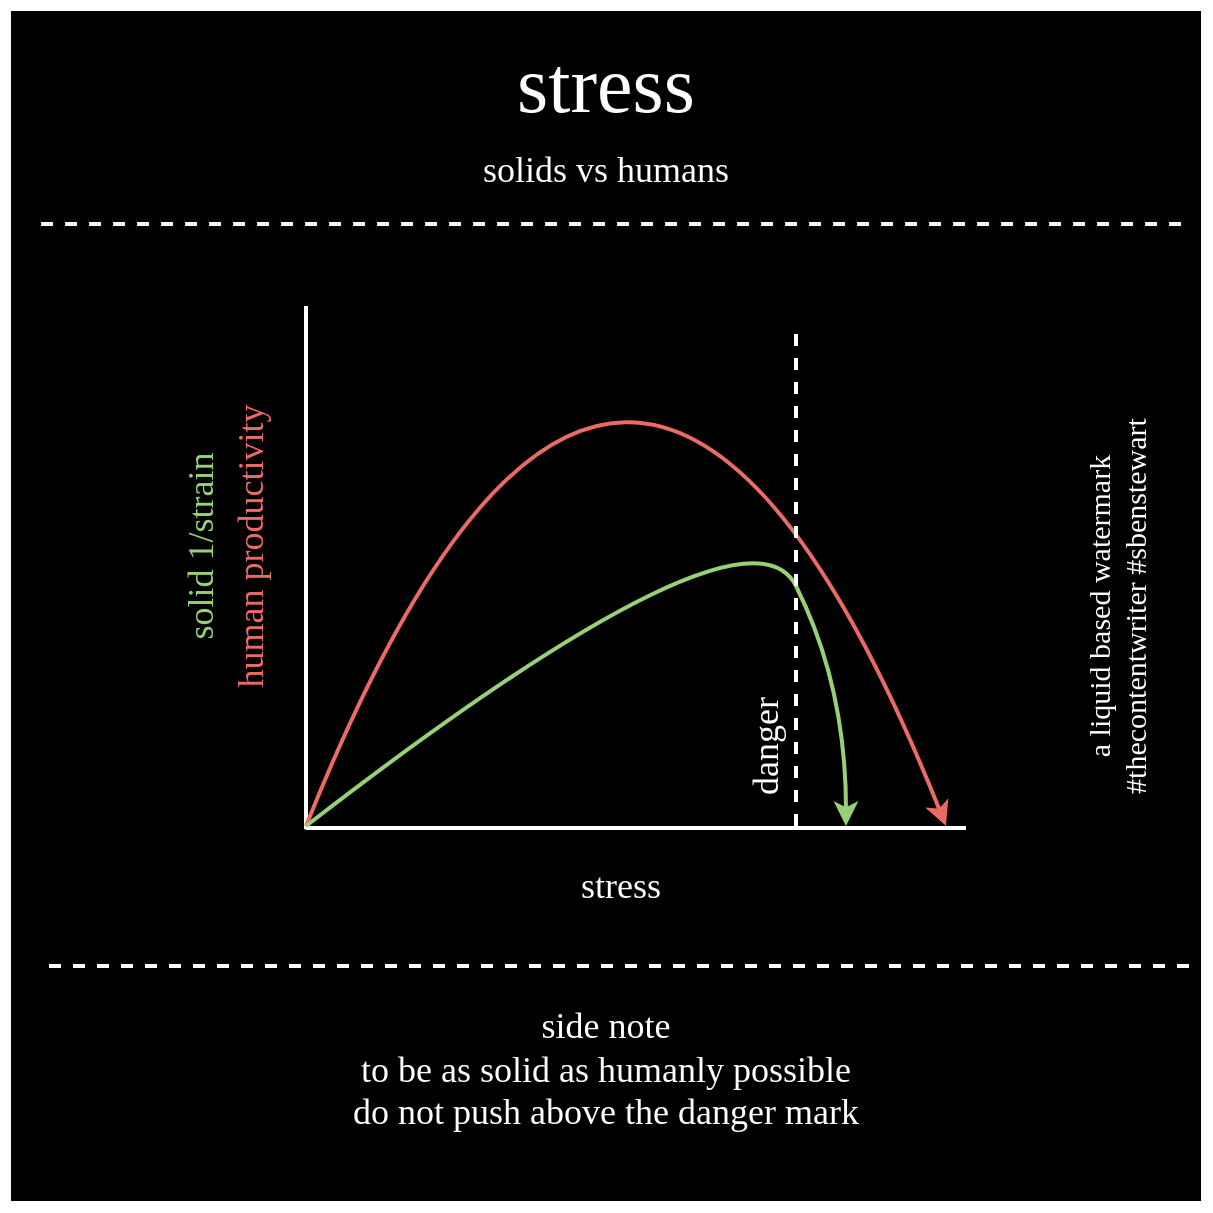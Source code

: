 <mxfile version="14.6.12" type="device"><diagram id="dX7Dphyso45SB9-RoEhv" name="Page-1"><mxGraphModel dx="1038" dy="556" grid="1" gridSize="10" guides="1" tooltips="1" connect="1" arrows="1" fold="1" page="1" pageScale="1" pageWidth="827" pageHeight="1169" math="0" shadow="0"><root><mxCell id="0"/><mxCell id="1" parent="0"/><mxCell id="nfxZPmU7g6QgWNAvG-ER-2" value="" style="whiteSpace=wrap;html=1;aspect=fixed;strokeWidth=5;fontFamily=xkcd;fillColor=#000000;strokeColor=#FFFFFF;" parent="1" vertex="1"><mxGeometry x="210" y="90" width="600" height="600" as="geometry"/></mxCell><mxCell id="8b6ggLF4gSHIukh4vJdm-18" value="&lt;font&gt;&lt;span style=&quot;font-size: 40px&quot;&gt;&lt;font color=&quot;#ffffff&quot;&gt;stress&lt;/font&gt;&lt;/span&gt;&lt;br&gt;&lt;/font&gt;" style="text;html=1;strokeColor=none;fillColor=none;align=center;verticalAlign=middle;whiteSpace=wrap;rounded=0;fontFamily=xkcd;" parent="1" vertex="1"><mxGeometry x="225" y="118" width="570" height="22" as="geometry"/></mxCell><mxCell id="8b6ggLF4gSHIukh4vJdm-24" value="&lt;font&gt;&lt;span style=&quot;font-size: 18px&quot;&gt;&lt;font color=&quot;#ffffff&quot;&gt;solids vs humans&lt;/font&gt;&lt;/span&gt;&lt;br&gt;&lt;/font&gt;" style="text;html=1;strokeColor=none;fillColor=none;align=center;verticalAlign=middle;whiteSpace=wrap;rounded=0;fontFamily=xkcd;" parent="1" vertex="1"><mxGeometry x="210" y="162" width="600" height="20" as="geometry"/></mxCell><mxCell id="8b6ggLF4gSHIukh4vJdm-30" value="" style="endArrow=none;dashed=1;html=1;strokeWidth=2;strokeColor=#FFFFFF;" parent="1" edge="1"><mxGeometry width="50" height="50" relative="1" as="geometry"><mxPoint x="797.5" y="199" as="sourcePoint"/><mxPoint x="222.5" y="199" as="targetPoint"/></mxGeometry></mxCell><mxCell id="k-dpR7HA_-HZ3Fbqk2lw-16" value="" style="endArrow=none;dashed=1;html=1;strokeWidth=2;strokeColor=#FFFFFF;" parent="1" edge="1"><mxGeometry width="50" height="50" relative="1" as="geometry"><mxPoint x="801.5" y="570" as="sourcePoint"/><mxPoint x="226.5" y="570" as="targetPoint"/></mxGeometry></mxCell><mxCell id="k-dpR7HA_-HZ3Fbqk2lw-17" value="&lt;font style=&quot;font-size: 18px&quot;&gt;&lt;font color=&quot;#ffffff&quot; style=&quot;font-size: 18px&quot;&gt;&lt;span&gt;side note&lt;br&gt;to be as solid as humanly possible&lt;br&gt;do not push above the danger mark&lt;/span&gt;&lt;/font&gt;&lt;br&gt;&lt;/font&gt;" style="text;html=1;strokeColor=none;fillColor=none;align=center;verticalAlign=middle;whiteSpace=wrap;rounded=0;fontFamily=xkcd;" parent="1" vertex="1"><mxGeometry x="210" y="582" width="600" height="80" as="geometry"/></mxCell><mxCell id="euaHSMH8fYii958cPEId-22" style="edgeStyle=orthogonalEdgeStyle;rounded=0;orthogonalLoop=1;jettySize=auto;html=1;exitX=0.5;exitY=1;exitDx=0;exitDy=0;strokeWidth=2;" parent="1" edge="1"><mxGeometry relative="1" as="geometry"><mxPoint x="661" y="451" as="sourcePoint"/><mxPoint x="661" y="451" as="targetPoint"/></mxGeometry></mxCell><mxCell id="pKVuHFSoDqtFi99w7tCS-15" value="&lt;font style=&quot;font-size: 15px&quot;&gt;&lt;font color=&quot;#ffffff&quot;&gt;a liquid based watermark&lt;br&gt;#thecontentwriter #sbenstewart&lt;/font&gt;&lt;br&gt;&lt;/font&gt;" style="text;html=1;strokeColor=none;fillColor=none;align=center;verticalAlign=middle;whiteSpace=wrap;rounded=0;rotation=-90;fontFamily=xkcd;" parent="1" vertex="1"><mxGeometry x="605" y="380" width="320" height="20" as="geometry"/></mxCell><mxCell id="IxJLn4kygCp1EdvNbhFm-1" value="" style="endArrow=none;html=1;strokeWidth=2;strokeColor=#FFFFFF;fontColor=#FFFFFF;endFill=0;" edge="1" parent="1"><mxGeometry width="50" height="50" relative="1" as="geometry"><mxPoint x="360" y="501.6" as="sourcePoint"/><mxPoint x="360" y="240" as="targetPoint"/></mxGeometry></mxCell><mxCell id="IxJLn4kygCp1EdvNbhFm-2" value="" style="endArrow=none;html=1;strokeWidth=2;strokeColor=#FFFFFF;fontColor=#FFFFFF;endFill=0;" edge="1" parent="1"><mxGeometry width="50" height="50" relative="1" as="geometry"><mxPoint x="360" y="501.0" as="sourcePoint"/><mxPoint x="690" y="501" as="targetPoint"/></mxGeometry></mxCell><mxCell id="IxJLn4kygCp1EdvNbhFm-3" value="&lt;font style=&quot;font-size: 18px&quot;&gt;stress&lt;br&gt;&lt;/font&gt;" style="text;html=1;fillColor=none;align=center;verticalAlign=middle;whiteSpace=wrap;rounded=0;fontFamily=xkcd;fontColor=#FFFFFF;" vertex="1" parent="1"><mxGeometry x="430" y="510" width="175" height="40" as="geometry"/></mxCell><mxCell id="IxJLn4kygCp1EdvNbhFm-4" value="&lt;font style=&quot;font-size: 18px&quot;&gt;&lt;font color=&quot;#97d077&quot;&gt;solid 1/strain&lt;/font&gt;&lt;br&gt;&lt;/font&gt;" style="text;html=1;fillColor=none;align=center;verticalAlign=middle;whiteSpace=wrap;rounded=0;fontFamily=xkcd;rotation=-90;fontColor=#FFFFFF;" vertex="1" parent="1"><mxGeometry x="220" y="340" width="175" height="40" as="geometry"/></mxCell><mxCell id="IxJLn4kygCp1EdvNbhFm-5" value="&lt;font style=&quot;font-size: 18px&quot;&gt;&lt;font color=&quot;#ea6b66&quot;&gt;human productivity&lt;/font&gt;&lt;br&gt;&lt;/font&gt;" style="text;html=1;fillColor=none;align=center;verticalAlign=middle;whiteSpace=wrap;rounded=0;fontFamily=xkcd;rotation=-90;fontColor=#FFFFFF;" vertex="1" parent="1"><mxGeometry x="200" y="340" width="265" height="40" as="geometry"/></mxCell><mxCell id="IxJLn4kygCp1EdvNbhFm-6" value="" style="curved=1;endArrow=classic;html=1;strokeWidth=2;endFill=1;strokeColor=#EA6B66;" edge="1" parent="1"><mxGeometry width="50" height="50" relative="1" as="geometry"><mxPoint x="360" y="500" as="sourcePoint"/><mxPoint x="680" y="500" as="targetPoint"/><Array as="points"><mxPoint x="520" y="100"/></Array></mxGeometry></mxCell><mxCell id="IxJLn4kygCp1EdvNbhFm-7" value="" style="curved=1;endArrow=classic;html=1;strokeWidth=2;fontColor=#FFFFFF;strokeColor=#97D077;" edge="1" parent="1"><mxGeometry width="50" height="50" relative="1" as="geometry"><mxPoint x="360" y="500" as="sourcePoint"/><mxPoint x="630" y="500" as="targetPoint"/><Array as="points"><mxPoint x="580" y="330"/><mxPoint x="630" y="430"/></Array></mxGeometry></mxCell><mxCell id="IxJLn4kygCp1EdvNbhFm-9" value="" style="endArrow=none;dashed=1;html=1;strokeWidth=2;strokeColor=#FFFFFF;fontColor=#FFFFFF;" edge="1" parent="1"><mxGeometry width="50" height="50" relative="1" as="geometry"><mxPoint x="605" y="500" as="sourcePoint"/><mxPoint x="605" y="250" as="targetPoint"/></mxGeometry></mxCell><mxCell id="IxJLn4kygCp1EdvNbhFm-10" value="&lt;div style=&quot;text-align: right&quot;&gt;&lt;span style=&quot;font-size: 18px&quot;&gt;danger&lt;/span&gt;&lt;/div&gt;" style="text;html=1;fillColor=none;align=center;verticalAlign=middle;whiteSpace=wrap;rounded=0;fontFamily=xkcd;rotation=-90;fontColor=#FFFFFF;" vertex="1" parent="1"><mxGeometry x="530" y="440" width="120" height="40" as="geometry"/></mxCell></root></mxGraphModel></diagram></mxfile>